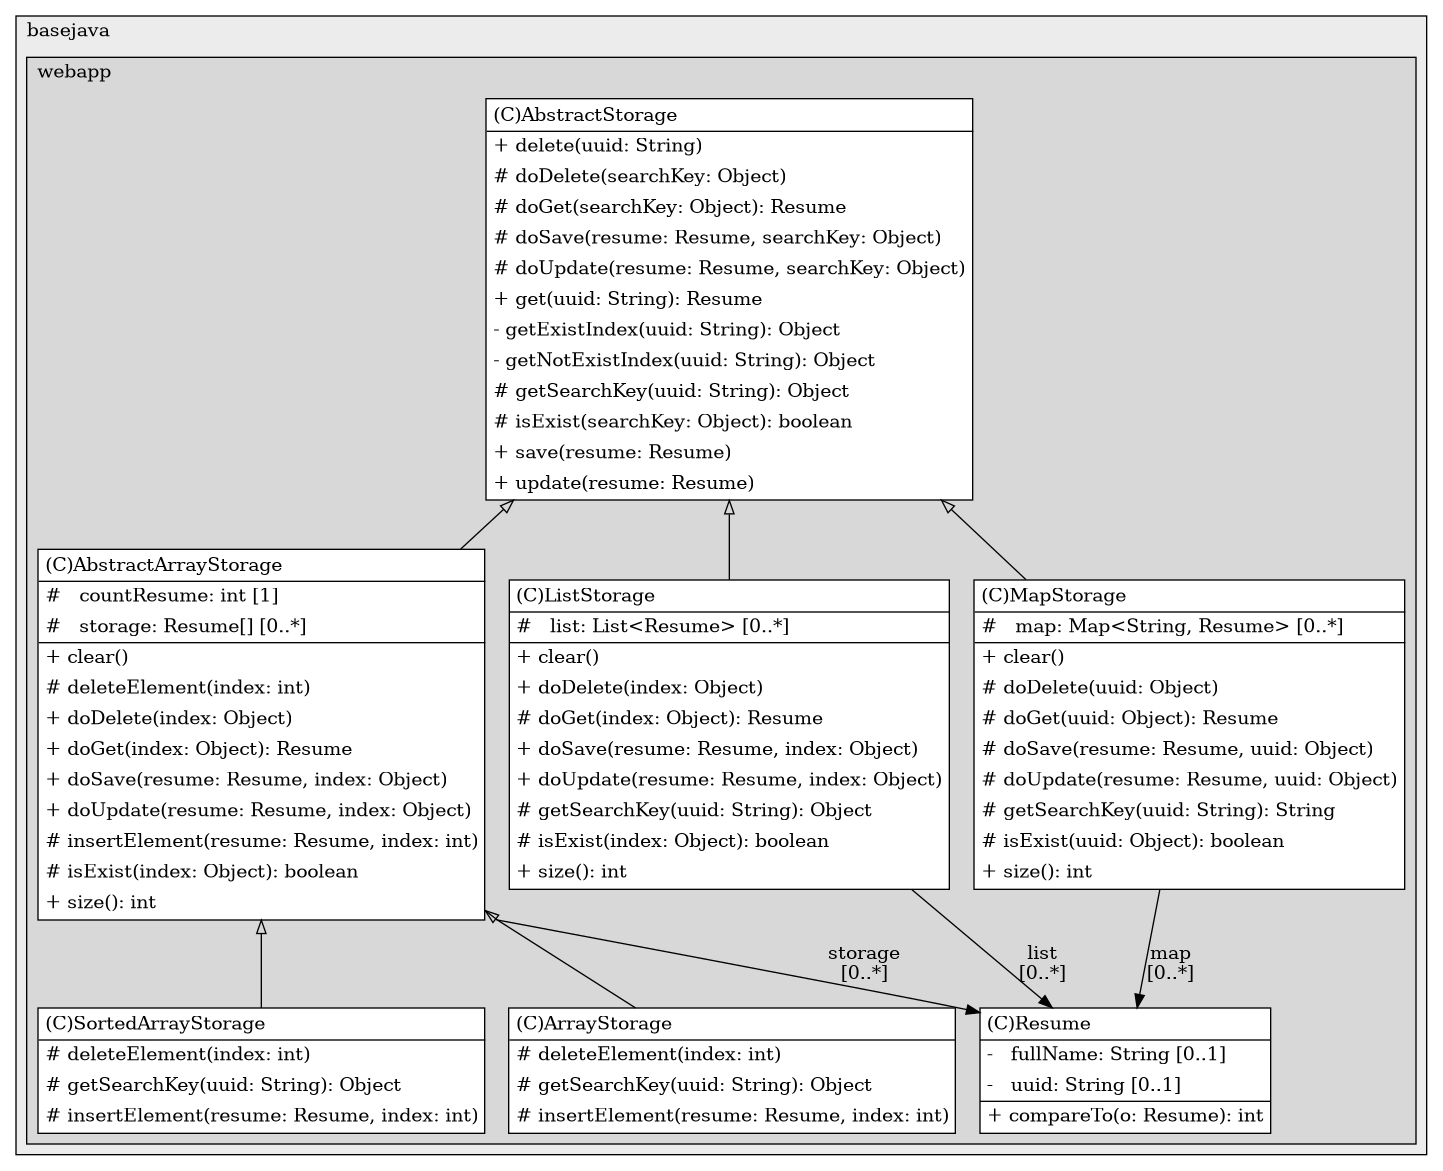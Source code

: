 @startuml

/' diagram meta data start
config=StructureConfiguration;
{
  "projectClassification": {
    "searchMode": "OpenProject", // OpenProject, AllProjects
    "includedProjects": "",
    "pathEndKeywords": "*.impl",
    "isClientPath": "",
    "isClientName": "",
    "isTestPath": "",
    "isTestName": "",
    "isMappingPath": "",
    "isMappingName": "",
    "isDataAccessPath": "",
    "isDataAccessName": "",
    "isDataStructurePath": "",
    "isDataStructureName": "",
    "isInterfaceStructuresPath": "",
    "isInterfaceStructuresName": "",
    "isEntryPointPath": "",
    "isEntryPointName": "",
    "treatFinalFieldsAsMandatory": false
  },
  "graphRestriction": {
    "classPackageExcludeFilter": "",
    "classPackageIncludeFilter": "",
    "classNameExcludeFilter": "",
    "classNameIncludeFilter": "",
    "methodNameExcludeFilter": "",
    "methodNameIncludeFilter": "",
    "removeByInheritance": "", // inheritance/annotation based filtering is done in a second step
    "removeByAnnotation": "",
    "removeByClassPackage": "", // cleanup the graph after inheritance/annotation based filtering is done
    "removeByClassName": "",
    "cutMappings": false,
    "cutEnum": true,
    "cutTests": true,
    "cutClient": true,
    "cutDataAccess": false,
    "cutInterfaceStructures": false,
    "cutDataStructures": false,
    "cutGetterAndSetter": true,
    "cutConstructors": true
  },
  "graphTraversal": {
    "forwardDepth": 6,
    "backwardDepth": 6,
    "classPackageExcludeFilter": "",
    "classPackageIncludeFilter": "",
    "classNameExcludeFilter": "",
    "classNameIncludeFilter": "",
    "methodNameExcludeFilter": "",
    "methodNameIncludeFilter": "",
    "hideMappings": false,
    "hideDataStructures": false,
    "hidePrivateMethods": true,
    "hideInterfaceCalls": true, // indirection: implementation -> interface (is hidden) -> implementation
    "onlyShowApplicationEntryPoints": false, // root node is included
    "useMethodCallsForStructureDiagram": "ForwardOnly" // ForwardOnly, BothDirections, No
  },
  "details": {
    "aggregation": "GroupByClass", // ByClass, GroupByClass, None
    "showClassGenericTypes": true,
    "showMethods": true,
    "showMethodParameterNames": true,
    "showMethodParameterTypes": true,
    "showMethodReturnType": true,
    "showPackageLevels": 2,
    "showDetailedClassStructure": true
  },
  "rootClass": "com.basejava.webapp.model.Resume",
  "extensionCallbackMethod": "" // qualified.class.name#methodName - signature: public static String method(String)
}
diagram meta data end '/



digraph g {
    rankdir="TB"
    splines=polyline
    

'nodes 
subgraph cluster_1720852365 { 
   	label=basejava
	labeljust=l
	fillcolor="#ececec"
	style=filled
   
   subgraph cluster_1703537704 { 
   	label=webapp
	labeljust=l
	fillcolor="#d8d8d8"
	style=filled
   
   AbstractArrayStorage803040952[
	label=<<TABLE BORDER="1" CELLBORDER="0" CELLPADDING="4" CELLSPACING="0">
<TR><TD ALIGN="LEFT" >(C)AbstractArrayStorage</TD></TR>
<HR/>
<TR><TD ALIGN="LEFT" >#   countResume: int [1]</TD></TR>
<TR><TD ALIGN="LEFT" >#   storage: Resume[] [0..*]</TD></TR>
<HR/>
<TR><TD ALIGN="LEFT" >+ clear()</TD></TR>
<TR><TD ALIGN="LEFT" ># deleteElement(index: int)</TD></TR>
<TR><TD ALIGN="LEFT" >+ doDelete(index: Object)</TD></TR>
<TR><TD ALIGN="LEFT" >+ doGet(index: Object): Resume</TD></TR>
<TR><TD ALIGN="LEFT" >+ doSave(resume: Resume, index: Object)</TD></TR>
<TR><TD ALIGN="LEFT" >+ doUpdate(resume: Resume, index: Object)</TD></TR>
<TR><TD ALIGN="LEFT" ># insertElement(resume: Resume, index: int)</TD></TR>
<TR><TD ALIGN="LEFT" ># isExist(index: Object): boolean</TD></TR>
<TR><TD ALIGN="LEFT" >+ size(): int</TD></TR>
</TABLE>>
	style=filled
	margin=0
	shape=plaintext
	fillcolor="#FFFFFF"
];

AbstractStorage803040952[
	label=<<TABLE BORDER="1" CELLBORDER="0" CELLPADDING="4" CELLSPACING="0">
<TR><TD ALIGN="LEFT" >(C)AbstractStorage</TD></TR>
<HR/>
<TR><TD ALIGN="LEFT" >+ delete(uuid: String)</TD></TR>
<TR><TD ALIGN="LEFT" ># doDelete(searchKey: Object)</TD></TR>
<TR><TD ALIGN="LEFT" ># doGet(searchKey: Object): Resume</TD></TR>
<TR><TD ALIGN="LEFT" ># doSave(resume: Resume, searchKey: Object)</TD></TR>
<TR><TD ALIGN="LEFT" ># doUpdate(resume: Resume, searchKey: Object)</TD></TR>
<TR><TD ALIGN="LEFT" >+ get(uuid: String): Resume</TD></TR>
<TR><TD ALIGN="LEFT" >- getExistIndex(uuid: String): Object</TD></TR>
<TR><TD ALIGN="LEFT" >- getNotExistIndex(uuid: String): Object</TD></TR>
<TR><TD ALIGN="LEFT" ># getSearchKey(uuid: String): Object</TD></TR>
<TR><TD ALIGN="LEFT" ># isExist(searchKey: Object): boolean</TD></TR>
<TR><TD ALIGN="LEFT" >+ save(resume: Resume)</TD></TR>
<TR><TD ALIGN="LEFT" >+ update(resume: Resume)</TD></TR>
</TABLE>>
	style=filled
	margin=0
	shape=plaintext
	fillcolor="#FFFFFF"
];

ArrayStorage803040952[
	label=<<TABLE BORDER="1" CELLBORDER="0" CELLPADDING="4" CELLSPACING="0">
<TR><TD ALIGN="LEFT" >(C)ArrayStorage</TD></TR>
<HR/>
<TR><TD ALIGN="LEFT" ># deleteElement(index: int)</TD></TR>
<TR><TD ALIGN="LEFT" ># getSearchKey(uuid: String): Object</TD></TR>
<TR><TD ALIGN="LEFT" ># insertElement(resume: Resume, index: int)</TD></TR>
</TABLE>>
	style=filled
	margin=0
	shape=plaintext
	fillcolor="#FFFFFF"
];

ListStorage803040952[
	label=<<TABLE BORDER="1" CELLBORDER="0" CELLPADDING="4" CELLSPACING="0">
<TR><TD ALIGN="LEFT" >(C)ListStorage</TD></TR>
<HR/>
<TR><TD ALIGN="LEFT" >#   list: List&lt;Resume&gt; [0..*]</TD></TR>
<HR/>
<TR><TD ALIGN="LEFT" >+ clear()</TD></TR>
<TR><TD ALIGN="LEFT" >+ doDelete(index: Object)</TD></TR>
<TR><TD ALIGN="LEFT" ># doGet(index: Object): Resume</TD></TR>
<TR><TD ALIGN="LEFT" >+ doSave(resume: Resume, index: Object)</TD></TR>
<TR><TD ALIGN="LEFT" >+ doUpdate(resume: Resume, index: Object)</TD></TR>
<TR><TD ALIGN="LEFT" ># getSearchKey(uuid: String): Object</TD></TR>
<TR><TD ALIGN="LEFT" ># isExist(index: Object): boolean</TD></TR>
<TR><TD ALIGN="LEFT" >+ size(): int</TD></TR>
</TABLE>>
	style=filled
	margin=0
	shape=plaintext
	fillcolor="#FFFFFF"
];

MapStorage803040952[
	label=<<TABLE BORDER="1" CELLBORDER="0" CELLPADDING="4" CELLSPACING="0">
<TR><TD ALIGN="LEFT" >(C)MapStorage</TD></TR>
<HR/>
<TR><TD ALIGN="LEFT" >#   map: Map&lt;String, Resume&gt; [0..*]</TD></TR>
<HR/>
<TR><TD ALIGN="LEFT" >+ clear()</TD></TR>
<TR><TD ALIGN="LEFT" ># doDelete(uuid: Object)</TD></TR>
<TR><TD ALIGN="LEFT" ># doGet(uuid: Object): Resume</TD></TR>
<TR><TD ALIGN="LEFT" ># doSave(resume: Resume, uuid: Object)</TD></TR>
<TR><TD ALIGN="LEFT" ># doUpdate(resume: Resume, uuid: Object)</TD></TR>
<TR><TD ALIGN="LEFT" ># getSearchKey(uuid: String): String</TD></TR>
<TR><TD ALIGN="LEFT" ># isExist(uuid: Object): boolean</TD></TR>
<TR><TD ALIGN="LEFT" >+ size(): int</TD></TR>
</TABLE>>
	style=filled
	margin=0
	shape=plaintext
	fillcolor="#FFFFFF"
];

Resume1486199094[
	label=<<TABLE BORDER="1" CELLBORDER="0" CELLPADDING="4" CELLSPACING="0">
<TR><TD ALIGN="LEFT" >(C)Resume</TD></TR>
<HR/>
<TR><TD ALIGN="LEFT" >-   fullName: String [0..1]</TD></TR>
<TR><TD ALIGN="LEFT" >-   uuid: String [0..1]</TD></TR>
<HR/>
<TR><TD ALIGN="LEFT" >+ compareTo(o: Resume): int</TD></TR>
</TABLE>>
	style=filled
	margin=0
	shape=plaintext
	fillcolor="#FFFFFF"
];

SortedArrayStorage803040952[
	label=<<TABLE BORDER="1" CELLBORDER="0" CELLPADDING="4" CELLSPACING="0">
<TR><TD ALIGN="LEFT" >(C)SortedArrayStorage</TD></TR>
<HR/>
<TR><TD ALIGN="LEFT" ># deleteElement(index: int)</TD></TR>
<TR><TD ALIGN="LEFT" ># getSearchKey(uuid: String): Object</TD></TR>
<TR><TD ALIGN="LEFT" ># insertElement(resume: Resume, index: int)</TD></TR>
</TABLE>>
	style=filled
	margin=0
	shape=plaintext
	fillcolor="#FFFFFF"
];
} 
} 

'edges    
AbstractArrayStorage803040952 -> ArrayStorage803040952[arrowhead=none, arrowtail=empty, dir=both];
AbstractArrayStorage803040952 -> Resume1486199094[label="storage
[0..*]"];
AbstractArrayStorage803040952 -> SortedArrayStorage803040952[arrowhead=none, arrowtail=empty, dir=both];
AbstractStorage803040952 -> AbstractArrayStorage803040952[arrowhead=none, arrowtail=empty, dir=both];
AbstractStorage803040952 -> ListStorage803040952[arrowhead=none, arrowtail=empty, dir=both];
AbstractStorage803040952 -> MapStorage803040952[arrowhead=none, arrowtail=empty, dir=both];
ListStorage803040952 -> Resume1486199094[label="list
[0..*]"];
MapStorage803040952 -> Resume1486199094[label="map
[0..*]"];
    
}
@enduml